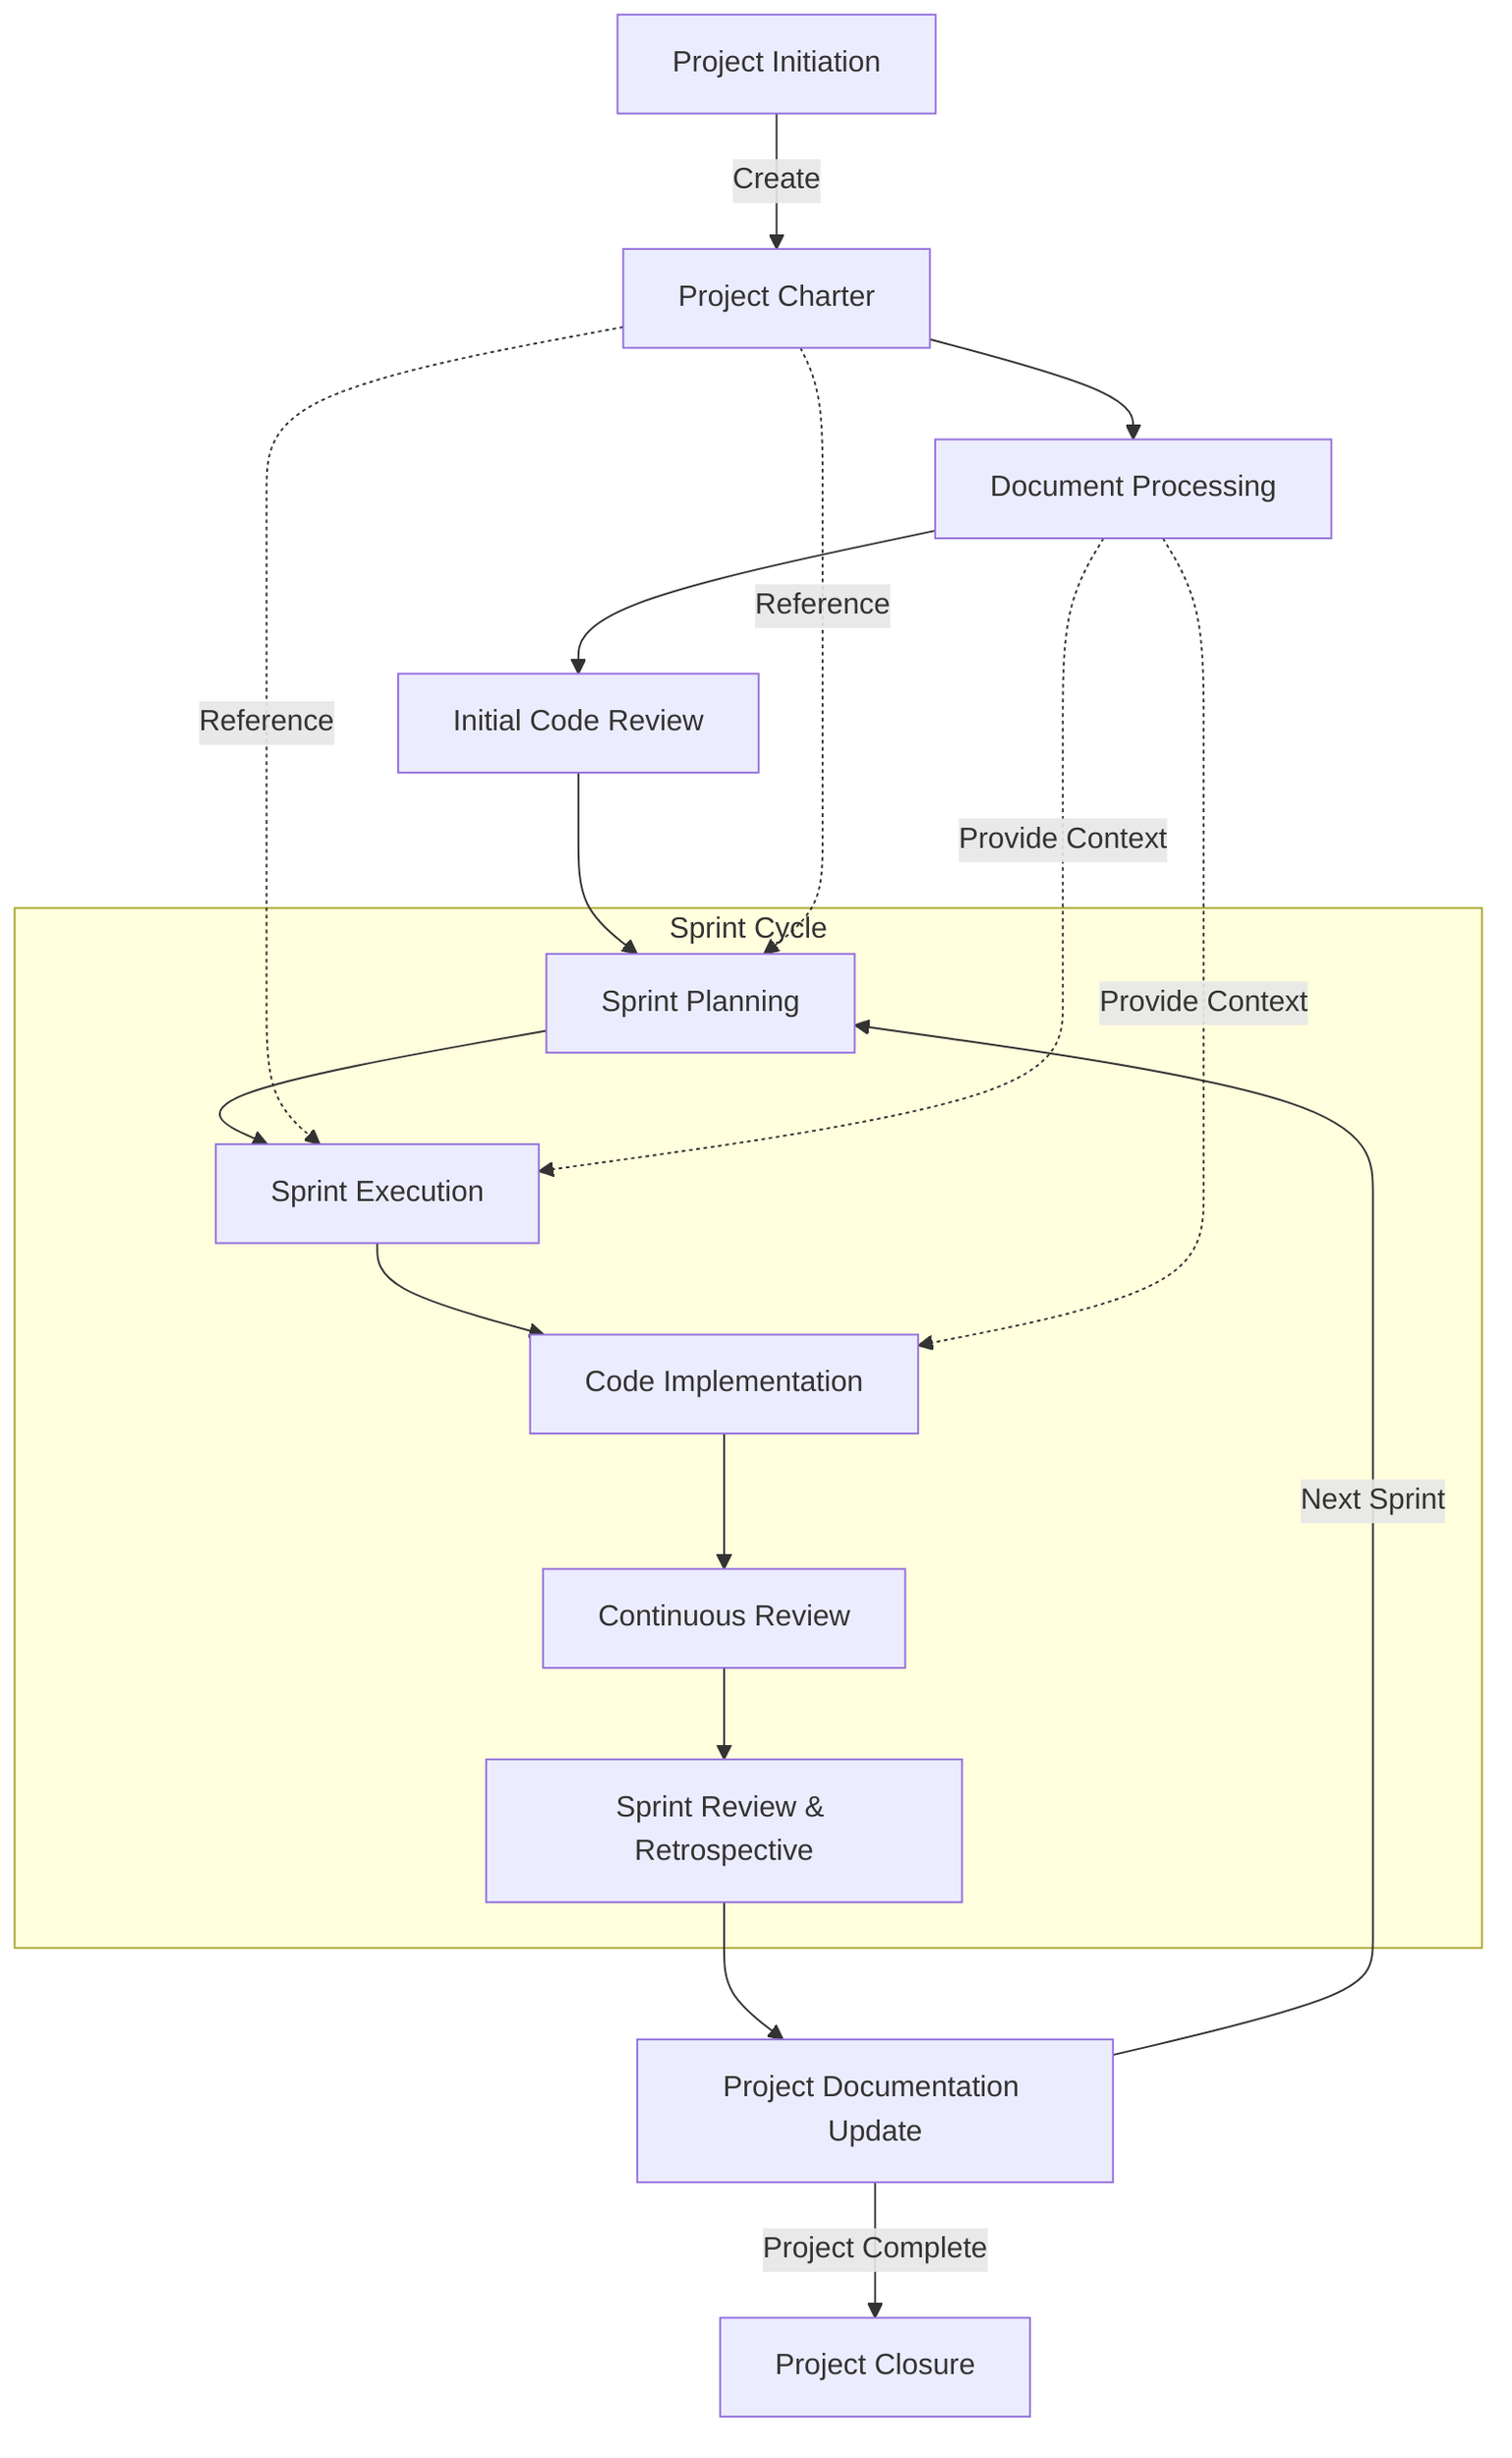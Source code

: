 graph TD
    A[Project Initiation] -->|Create| B[Project Charter]
    B --> C[Document Processing]
    C --> D[Initial Code Review]
    D --> E[Sprint Planning]
    E --> F[Sprint Execution]
    F --> G[Code Implementation]
    G --> H[Continuous Review]
    H --> I[Sprint Review & Retrospective]
    I --> J[Project Documentation Update]
    J -->|Next Sprint| E
    J -->|Project Complete| K[Project Closure]

    subgraph "Sprint Cycle"
    E
    F
    G
    H
    I
    end

    B -.->|Reference| E
    B -.->|Reference| F
    C -.->|Provide Context| F
    C -.->|Provide Context| G